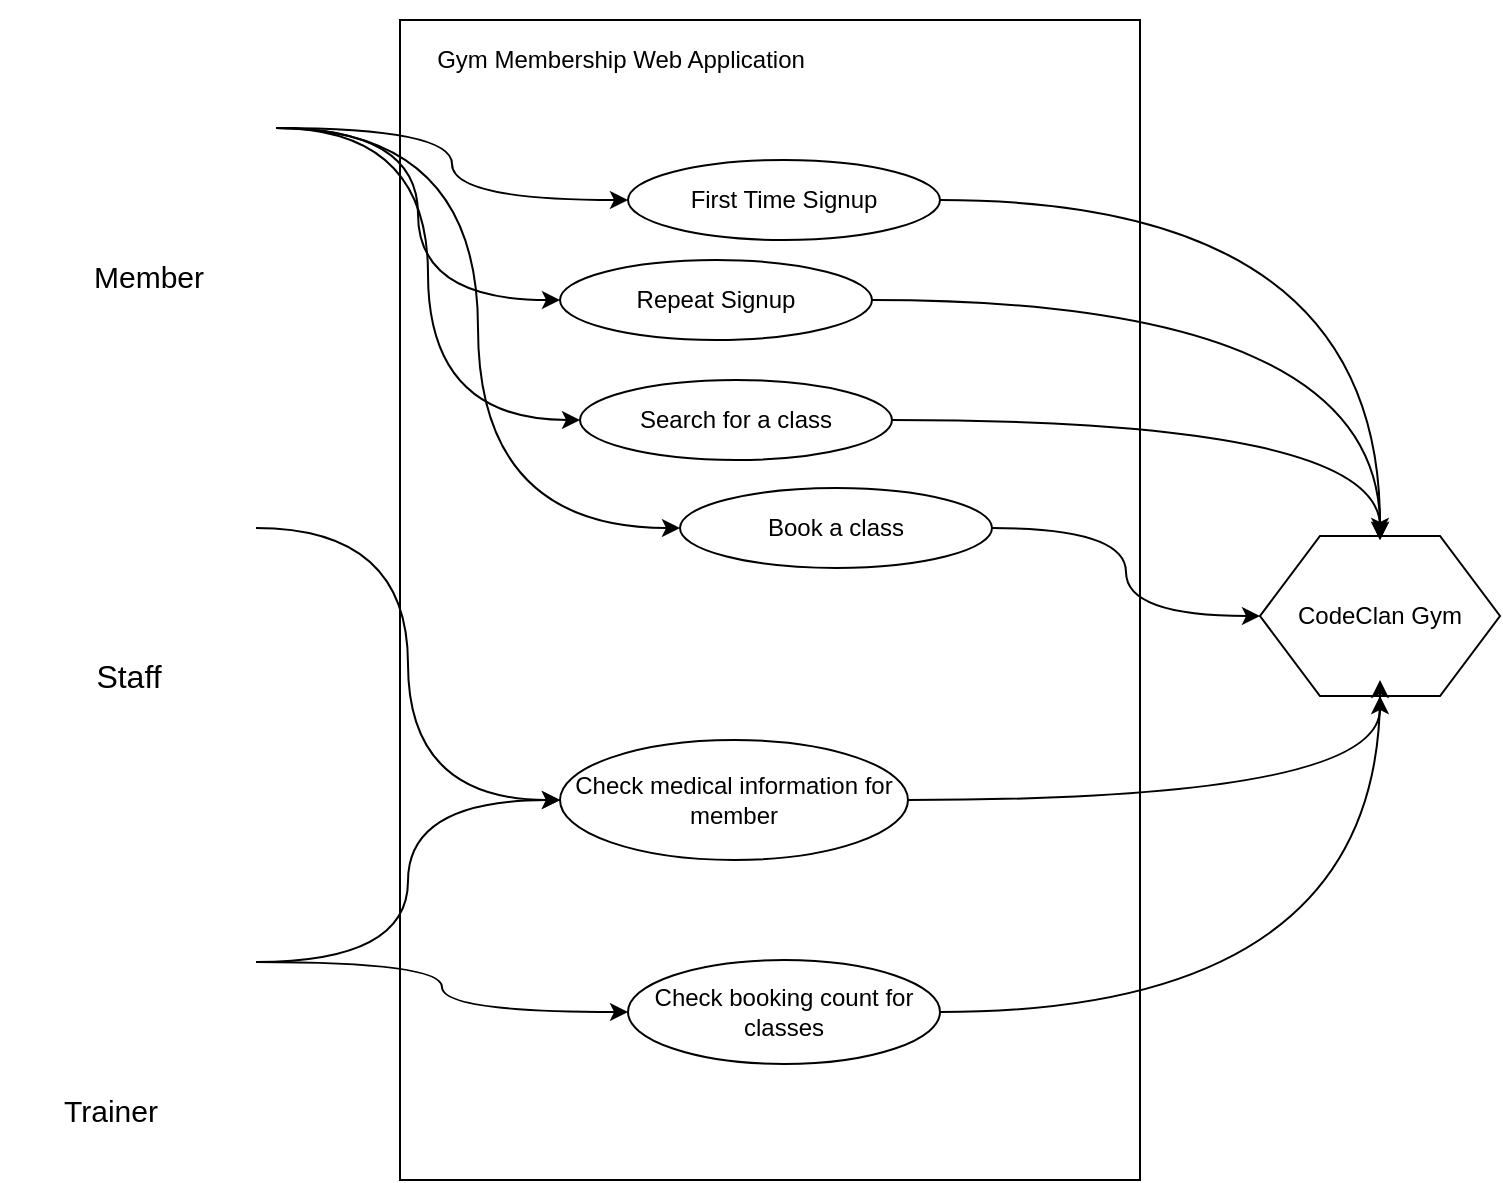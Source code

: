 <mxfile version="13.1.14" type="device"><diagram id="Ljta_ZZ3rpQq5COmH0Yr" name="Page-1"><mxGraphModel dx="1422" dy="721" grid="1" gridSize="10" guides="1" tooltips="1" connect="1" arrows="1" fold="1" page="1" pageScale="1" pageWidth="827" pageHeight="1169" math="0" shadow="0"><root><mxCell id="0"/><mxCell id="1" parent="0"/><mxCell id="kzDC7uoHRrXpwJEZ5EIq-2" value="" style="shape=image;html=1;verticalAlign=top;verticalLabelPosition=bottom;labelBackgroundColor=#ffffff;imageAspect=0;aspect=fixed;image=https://cdn4.iconfinder.com/data/icons/stick-figures-in-motion/100/stickfigure_8-128.png" vertex="1" parent="1"><mxGeometry x="50" y="40" width="128" height="128" as="geometry"/></mxCell><mxCell id="kzDC7uoHRrXpwJEZ5EIq-9" value="" style="rounded=0;whiteSpace=wrap;html=1;" vertex="1" parent="1"><mxGeometry x="240" y="50" width="370" height="580" as="geometry"/></mxCell><mxCell id="kzDC7uoHRrXpwJEZ5EIq-10" value="Gym Membership Web Application" style="text;html=1;align=center;verticalAlign=middle;resizable=0;points=[];autosize=1;" vertex="1" parent="1"><mxGeometry x="250" y="60" width="200" height="20" as="geometry"/></mxCell><mxCell id="kzDC7uoHRrXpwJEZ5EIq-11" value="CodeClan Gym" style="shape=hexagon;perimeter=hexagonPerimeter2;whiteSpace=wrap;html=1;" vertex="1" parent="1"><mxGeometry x="670" y="308" width="120" height="80" as="geometry"/></mxCell><mxCell id="kzDC7uoHRrXpwJEZ5EIq-29" style="edgeStyle=orthogonalEdgeStyle;curved=1;orthogonalLoop=1;jettySize=auto;html=1;exitX=1;exitY=0.5;exitDx=0;exitDy=0;" edge="1" parent="1" source="kzDC7uoHRrXpwJEZ5EIq-12" target="kzDC7uoHRrXpwJEZ5EIq-11"><mxGeometry relative="1" as="geometry"/></mxCell><mxCell id="kzDC7uoHRrXpwJEZ5EIq-12" value="First Time Signup" style="ellipse;whiteSpace=wrap;html=1;" vertex="1" parent="1"><mxGeometry x="354" y="120" width="156" height="40" as="geometry"/></mxCell><mxCell id="kzDC7uoHRrXpwJEZ5EIq-30" style="edgeStyle=orthogonalEdgeStyle;curved=1;orthogonalLoop=1;jettySize=auto;html=1;exitX=1;exitY=0.5;exitDx=0;exitDy=0;" edge="1" parent="1" source="kzDC7uoHRrXpwJEZ5EIq-13"><mxGeometry relative="1" as="geometry"><mxPoint x="730" y="310" as="targetPoint"/></mxGeometry></mxCell><mxCell id="kzDC7uoHRrXpwJEZ5EIq-13" value="Repeat Signup" style="ellipse;whiteSpace=wrap;html=1;" vertex="1" parent="1"><mxGeometry x="320" y="170" width="156" height="40" as="geometry"/></mxCell><mxCell id="kzDC7uoHRrXpwJEZ5EIq-32" style="edgeStyle=orthogonalEdgeStyle;curved=1;orthogonalLoop=1;jettySize=auto;html=1;exitX=1;exitY=0.5;exitDx=0;exitDy=0;" edge="1" parent="1" source="kzDC7uoHRrXpwJEZ5EIq-14" target="kzDC7uoHRrXpwJEZ5EIq-11"><mxGeometry relative="1" as="geometry"/></mxCell><mxCell id="kzDC7uoHRrXpwJEZ5EIq-14" value="Book a class" style="ellipse;whiteSpace=wrap;html=1;" vertex="1" parent="1"><mxGeometry x="380" y="284" width="156" height="40" as="geometry"/></mxCell><mxCell id="kzDC7uoHRrXpwJEZ5EIq-31" style="edgeStyle=orthogonalEdgeStyle;curved=1;orthogonalLoop=1;jettySize=auto;html=1;exitX=1;exitY=0.5;exitDx=0;exitDy=0;" edge="1" parent="1" source="kzDC7uoHRrXpwJEZ5EIq-15"><mxGeometry relative="1" as="geometry"><mxPoint x="730" y="310" as="targetPoint"/></mxGeometry></mxCell><mxCell id="kzDC7uoHRrXpwJEZ5EIq-15" value="Search for a class" style="ellipse;whiteSpace=wrap;html=1;" vertex="1" parent="1"><mxGeometry x="330" y="230" width="156" height="40" as="geometry"/></mxCell><mxCell id="kzDC7uoHRrXpwJEZ5EIq-34" style="edgeStyle=orthogonalEdgeStyle;curved=1;orthogonalLoop=1;jettySize=auto;html=1;exitX=1;exitY=0.5;exitDx=0;exitDy=0;" edge="1" parent="1" source="kzDC7uoHRrXpwJEZ5EIq-16"><mxGeometry relative="1" as="geometry"><mxPoint x="730" y="380" as="targetPoint"/></mxGeometry></mxCell><mxCell id="kzDC7uoHRrXpwJEZ5EIq-16" value="Check booking count for classes" style="ellipse;whiteSpace=wrap;html=1;" vertex="1" parent="1"><mxGeometry x="354" y="520" width="156" height="52" as="geometry"/></mxCell><mxCell id="kzDC7uoHRrXpwJEZ5EIq-33" style="edgeStyle=orthogonalEdgeStyle;curved=1;orthogonalLoop=1;jettySize=auto;html=1;exitX=1;exitY=0.5;exitDx=0;exitDy=0;entryX=0.5;entryY=1;entryDx=0;entryDy=0;" edge="1" parent="1" source="kzDC7uoHRrXpwJEZ5EIq-17" target="kzDC7uoHRrXpwJEZ5EIq-11"><mxGeometry relative="1" as="geometry"/></mxCell><mxCell id="kzDC7uoHRrXpwJEZ5EIq-17" value="Check medical information for member" style="ellipse;whiteSpace=wrap;html=1;" vertex="1" parent="1"><mxGeometry x="320" y="410" width="174" height="60" as="geometry"/></mxCell><mxCell id="kzDC7uoHRrXpwJEZ5EIq-22" style="edgeStyle=orthogonalEdgeStyle;curved=1;orthogonalLoop=1;jettySize=auto;html=1;exitX=1;exitY=0.5;exitDx=0;exitDy=0;entryX=0;entryY=0.5;entryDx=0;entryDy=0;" edge="1" parent="1" source="kzDC7uoHRrXpwJEZ5EIq-3" target="kzDC7uoHRrXpwJEZ5EIq-17"><mxGeometry relative="1" as="geometry"/></mxCell><mxCell id="kzDC7uoHRrXpwJEZ5EIq-3" value="" style="shape=image;html=1;verticalAlign=top;verticalLabelPosition=bottom;labelBackgroundColor=#ffffff;imageAspect=0;aspect=fixed;image=https://cdn4.iconfinder.com/data/icons/stick-figures-in-motion/100/stickfigure_9-128.png" vertex="1" parent="1"><mxGeometry x="40" y="240" width="128" height="128" as="geometry"/></mxCell><mxCell id="kzDC7uoHRrXpwJEZ5EIq-23" style="edgeStyle=orthogonalEdgeStyle;curved=1;orthogonalLoop=1;jettySize=auto;html=1;exitX=1;exitY=0.5;exitDx=0;exitDy=0;" edge="1" parent="1" source="kzDC7uoHRrXpwJEZ5EIq-5" target="kzDC7uoHRrXpwJEZ5EIq-17"><mxGeometry relative="1" as="geometry"/></mxCell><mxCell id="kzDC7uoHRrXpwJEZ5EIq-24" style="edgeStyle=orthogonalEdgeStyle;curved=1;orthogonalLoop=1;jettySize=auto;html=1;exitX=1;exitY=0.5;exitDx=0;exitDy=0;" edge="1" parent="1" source="kzDC7uoHRrXpwJEZ5EIq-5" target="kzDC7uoHRrXpwJEZ5EIq-16"><mxGeometry relative="1" as="geometry"/></mxCell><mxCell id="kzDC7uoHRrXpwJEZ5EIq-5" value="" style="shape=image;html=1;verticalAlign=top;verticalLabelPosition=bottom;labelBackgroundColor=#ffffff;imageAspect=0;aspect=fixed;image=https://cdn4.iconfinder.com/data/icons/stick-figures-in-motion/100/stickfigure_17-128.png" vertex="1" parent="1"><mxGeometry x="40" y="457" width="128" height="128" as="geometry"/></mxCell><mxCell id="kzDC7uoHRrXpwJEZ5EIq-6" value="&lt;font style=&quot;font-size: 15px&quot;&gt;Member&lt;/font&gt;" style="text;html=1;align=center;verticalAlign=middle;resizable=0;points=[];autosize=1;" vertex="1" parent="1"><mxGeometry x="79" y="168" width="70" height="20" as="geometry"/></mxCell><mxCell id="kzDC7uoHRrXpwJEZ5EIq-7" value="&lt;font style=&quot;font-size: 16px&quot;&gt;Staff&lt;/font&gt;" style="text;html=1;align=center;verticalAlign=middle;resizable=0;points=[];autosize=1;" vertex="1" parent="1"><mxGeometry x="79" y="368" width="50" height="20" as="geometry"/></mxCell><mxCell id="kzDC7uoHRrXpwJEZ5EIq-8" value="&lt;font style=&quot;font-size: 15px&quot;&gt;Trainer&lt;/font&gt;" style="text;html=1;align=center;verticalAlign=middle;resizable=0;points=[];autosize=1;" vertex="1" parent="1"><mxGeometry x="65" y="585" width="60" height="20" as="geometry"/></mxCell><mxCell id="kzDC7uoHRrXpwJEZ5EIq-28" style="edgeStyle=orthogonalEdgeStyle;curved=1;orthogonalLoop=1;jettySize=auto;html=1;exitX=1;exitY=0.5;exitDx=0;exitDy=0;entryX=0;entryY=0.5;entryDx=0;entryDy=0;" edge="1" parent="1" source="kzDC7uoHRrXpwJEZ5EIq-2" target="kzDC7uoHRrXpwJEZ5EIq-14"><mxGeometry relative="1" as="geometry"/></mxCell><mxCell id="kzDC7uoHRrXpwJEZ5EIq-26" style="edgeStyle=orthogonalEdgeStyle;curved=1;orthogonalLoop=1;jettySize=auto;html=1;exitX=1;exitY=0.5;exitDx=0;exitDy=0;entryX=0;entryY=0.5;entryDx=0;entryDy=0;" edge="1" parent="1" source="kzDC7uoHRrXpwJEZ5EIq-2" target="kzDC7uoHRrXpwJEZ5EIq-13"><mxGeometry relative="1" as="geometry"/></mxCell><mxCell id="kzDC7uoHRrXpwJEZ5EIq-25" style="edgeStyle=orthogonalEdgeStyle;curved=1;orthogonalLoop=1;jettySize=auto;html=1;exitX=1;exitY=0.5;exitDx=0;exitDy=0;entryX=0;entryY=0.5;entryDx=0;entryDy=0;" edge="1" parent="1" source="kzDC7uoHRrXpwJEZ5EIq-2" target="kzDC7uoHRrXpwJEZ5EIq-12"><mxGeometry relative="1" as="geometry"/></mxCell><mxCell id="kzDC7uoHRrXpwJEZ5EIq-27" style="edgeStyle=orthogonalEdgeStyle;curved=1;orthogonalLoop=1;jettySize=auto;html=1;exitX=1;exitY=0.5;exitDx=0;exitDy=0;entryX=0;entryY=0.5;entryDx=0;entryDy=0;" edge="1" parent="1" source="kzDC7uoHRrXpwJEZ5EIq-2" target="kzDC7uoHRrXpwJEZ5EIq-15"><mxGeometry relative="1" as="geometry"/></mxCell></root></mxGraphModel></diagram></mxfile>